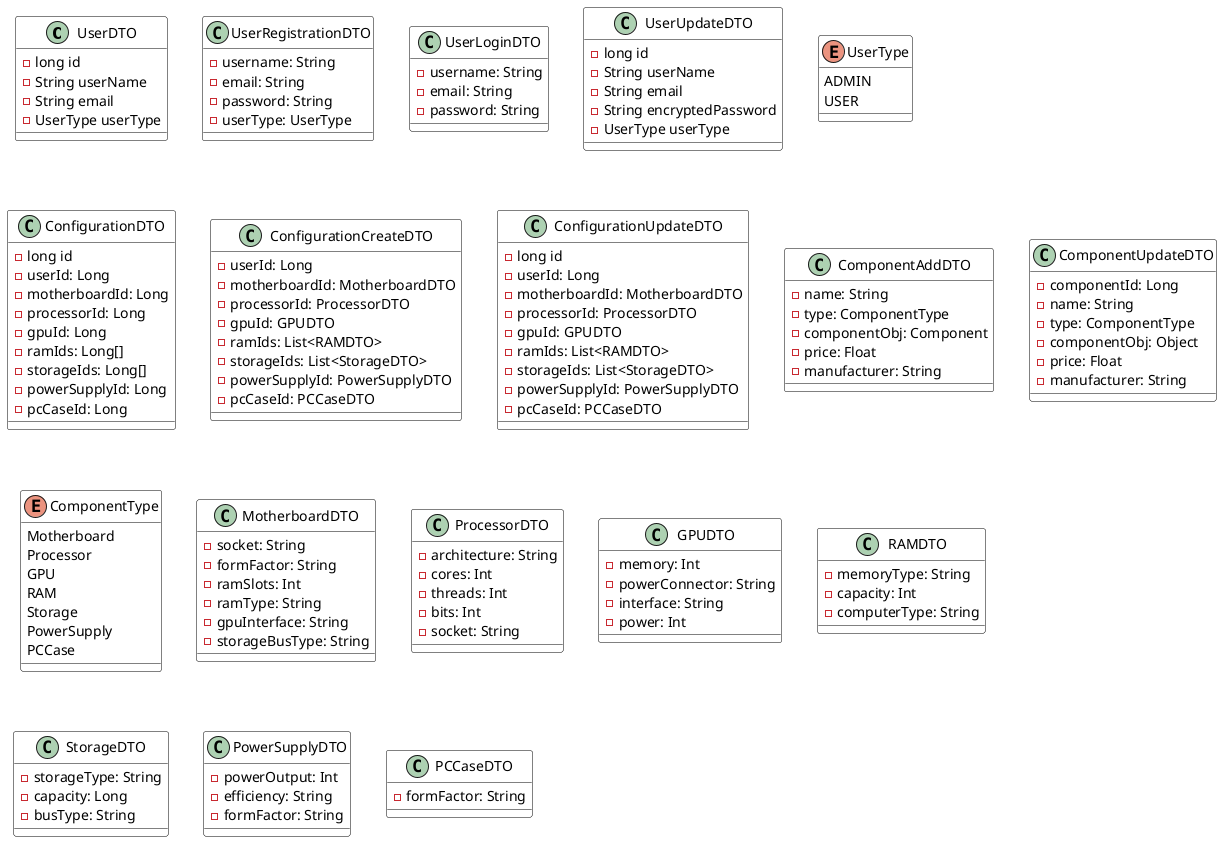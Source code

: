 @startuml

skinparam class {
    BackgroundColor White
    ArrowColor Black
    BorderColor Black
}

' User-related DTOs
class UserDTO {
  - long id
  - String userName
  - String email
  - UserType userType
}

class UserRegistrationDTO {
  - username: String
  - email: String
  - password: String
  - userType: UserType
}

class UserLoginDTO {
  - username: String
  - email: String
  - password: String
}

class UserUpdateDTO {
  - long id
  - String userName
  - String email
  - String encryptedPassword
  - UserType userType
}

enum UserType {
  ADMIN
  USER
}

' Configuration-related DTOs
class ConfigurationDTO {
  - long id
  - userId: Long
  - motherboardId: Long
  - processorId: Long
  - gpuId: Long
  - ramIds: Long[]
  - storageIds: Long[]
  - powerSupplyId: Long
  - pcCaseId: Long
}

class ConfigurationCreateDTO {
  - userId: Long
  - motherboardId: MotherboardDTO
  - processorId: ProcessorDTO
  - gpuId: GPUDTO
  - ramIds: List<RAMDTO>
  - storageIds: List<StorageDTO>
  - powerSupplyId: PowerSupplyDTO
  - pcCaseId: PCCaseDTO
}

class "ConfigurationUpdateDTO" {
  - long id
  - userId: Long
  - motherboardId: MotherboardDTO
  - processorId: ProcessorDTO
  - gpuId: GPUDTO
  - ramIds: List<RAMDTO>
  - storageIds: List<StorageDTO>
  - powerSupplyId: PowerSupplyDTO
  - pcCaseId: PCCaseDTO
}

' Component-related DTOs
class "ComponentAddDTO" {
  - name: String
  - type: ComponentType
  - componentObj: Component
  - price: Float
  - manufacturer: String
}

class "ComponentUpdateDTO" {
  - componentId: Long
  - name: String
  - type: ComponentType
  - componentObj: Object
  - price: Float
  - manufacturer: String
}

enum "ComponentType" {
  Motherboard
  Processor
  GPU
  RAM
  Storage
  PowerSupply
  PCCase
}

' Individual Component DTOs
class "MotherboardDTO" {
  - socket: String
  - formFactor: String
  - ramSlots: Int
  - ramType: String
  - gpuInterface: String
  - storageBusType: String
}

class "ProcessorDTO" {
  - architecture: String
  - cores: Int
  - threads: Int
  - bits: Int
  - socket: String
}

class "GPUDTO" {
  - memory: Int
  - powerConnector: String
  - interface: String
  - power: Int
}

class "RAMDTO" {
  - memoryType: String
  - capacity: Int
  - computerType: String
}

class "StorageDTO" {
  - storageType: String
  - capacity: Long
  - busType: String
}

class "PowerSupplyDTO" {
  - powerOutput: Int
  - efficiency: String
  - formFactor: String
}

class "PCCaseDTO" {
  - formFactor: String
}

@enduml
